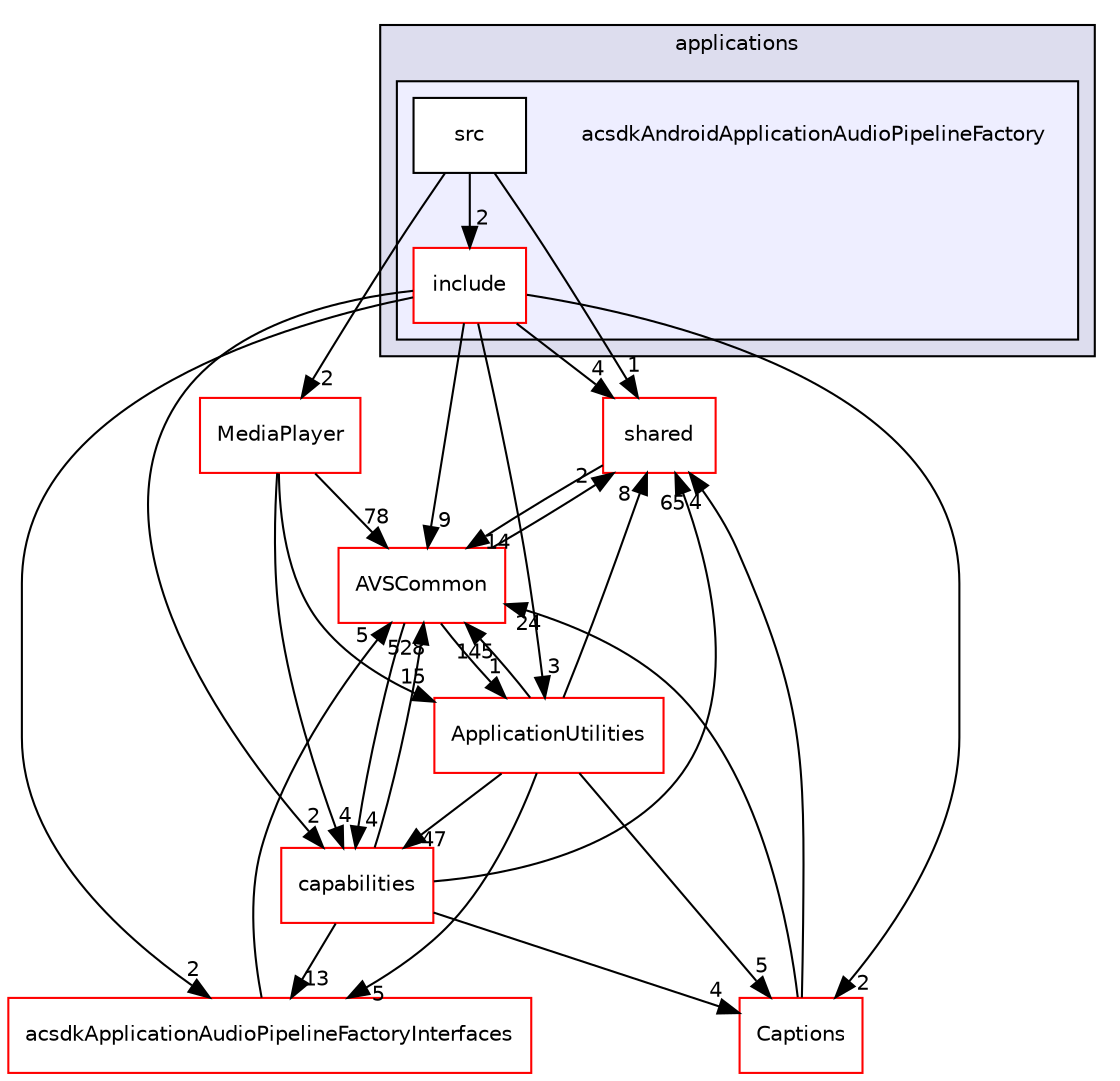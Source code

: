 digraph "/workplace/avs-device-sdk/applications/acsdkAndroidApplicationAudioPipelineFactory" {
  compound=true
  node [ fontsize="10", fontname="Helvetica"];
  edge [ labelfontsize="10", labelfontname="Helvetica"];
  subgraph clusterdir_a6e4fee11f07c3b70486e88fe92cbbdc {
    graph [ bgcolor="#ddddee", pencolor="black", label="applications" fontname="Helvetica", fontsize="10", URL="dir_a6e4fee11f07c3b70486e88fe92cbbdc.html"]
  subgraph clusterdir_1cf53dd7f9966fe965530490bbad7057 {
    graph [ bgcolor="#eeeeff", pencolor="black", label="" URL="dir_1cf53dd7f9966fe965530490bbad7057.html"];
    dir_1cf53dd7f9966fe965530490bbad7057 [shape=plaintext label="acsdkAndroidApplicationAudioPipelineFactory"];
    dir_17f2aaa44c0ff33b634df8d6348022d5 [shape=box label="include" color="red" fillcolor="white" style="filled" URL="dir_17f2aaa44c0ff33b634df8d6348022d5.html"];
    dir_375f1c944b2b3aec10684fda8196bcca [shape=box label="src" color="black" fillcolor="white" style="filled" URL="dir_375f1c944b2b3aec10684fda8196bcca.html"];
  }
  }
  dir_9982052f7ce695d12571567315b2fafa [shape=box label="shared" fillcolor="white" style="filled" color="red" URL="dir_9982052f7ce695d12571567315b2fafa.html"];
  dir_748b5abbb33df61eda67007924a1a0cb [shape=box label="ApplicationUtilities" fillcolor="white" style="filled" color="red" URL="dir_748b5abbb33df61eda67007924a1a0cb.html"];
  dir_5f7911d5aff7f3db61b81ea8d608701d [shape=box label="acsdkApplicationAudioPipelineFactoryInterfaces" fillcolor="white" style="filled" color="red" URL="dir_5f7911d5aff7f3db61b81ea8d608701d.html"];
  dir_de0e77330fd0ab33359e90b501923c8e [shape=box label="Captions" fillcolor="white" style="filled" color="red" URL="dir_de0e77330fd0ab33359e90b501923c8e.html"];
  dir_9d34932954f3d83257e5e12e3f421a72 [shape=box label="MediaPlayer" fillcolor="white" style="filled" color="red" URL="dir_9d34932954f3d83257e5e12e3f421a72.html"];
  dir_13e65effb2bde530b17b3d5eefcd0266 [shape=box label="AVSCommon" fillcolor="white" style="filled" color="red" URL="dir_13e65effb2bde530b17b3d5eefcd0266.html"];
  dir_55f1e16e469d547c636a522dac21b8a1 [shape=box label="capabilities" fillcolor="white" style="filled" color="red" URL="dir_55f1e16e469d547c636a522dac21b8a1.html"];
  dir_9982052f7ce695d12571567315b2fafa->dir_13e65effb2bde530b17b3d5eefcd0266 [headlabel="14", labeldistance=1.5 headhref="dir_000598_000017.html"];
  dir_748b5abbb33df61eda67007924a1a0cb->dir_9982052f7ce695d12571567315b2fafa [headlabel="8", labeldistance=1.5 headhref="dir_000113_000598.html"];
  dir_748b5abbb33df61eda67007924a1a0cb->dir_5f7911d5aff7f3db61b81ea8d608701d [headlabel="5", labeldistance=1.5 headhref="dir_000113_000041.html"];
  dir_748b5abbb33df61eda67007924a1a0cb->dir_de0e77330fd0ab33359e90b501923c8e [headlabel="5", labeldistance=1.5 headhref="dir_000113_000435.html"];
  dir_748b5abbb33df61eda67007924a1a0cb->dir_13e65effb2bde530b17b3d5eefcd0266 [headlabel="145", labeldistance=1.5 headhref="dir_000113_000017.html"];
  dir_748b5abbb33df61eda67007924a1a0cb->dir_55f1e16e469d547c636a522dac21b8a1 [headlabel="47", labeldistance=1.5 headhref="dir_000113_000149.html"];
  dir_17f2aaa44c0ff33b634df8d6348022d5->dir_9982052f7ce695d12571567315b2fafa [headlabel="4", labeldistance=1.5 headhref="dir_000030_000598.html"];
  dir_17f2aaa44c0ff33b634df8d6348022d5->dir_748b5abbb33df61eda67007924a1a0cb [headlabel="3", labeldistance=1.5 headhref="dir_000030_000113.html"];
  dir_17f2aaa44c0ff33b634df8d6348022d5->dir_5f7911d5aff7f3db61b81ea8d608701d [headlabel="2", labeldistance=1.5 headhref="dir_000030_000041.html"];
  dir_17f2aaa44c0ff33b634df8d6348022d5->dir_de0e77330fd0ab33359e90b501923c8e [headlabel="2", labeldistance=1.5 headhref="dir_000030_000435.html"];
  dir_17f2aaa44c0ff33b634df8d6348022d5->dir_13e65effb2bde530b17b3d5eefcd0266 [headlabel="9", labeldistance=1.5 headhref="dir_000030_000017.html"];
  dir_17f2aaa44c0ff33b634df8d6348022d5->dir_55f1e16e469d547c636a522dac21b8a1 [headlabel="2", labeldistance=1.5 headhref="dir_000030_000149.html"];
  dir_5f7911d5aff7f3db61b81ea8d608701d->dir_13e65effb2bde530b17b3d5eefcd0266 [headlabel="5", labeldistance=1.5 headhref="dir_000041_000017.html"];
  dir_de0e77330fd0ab33359e90b501923c8e->dir_9982052f7ce695d12571567315b2fafa [headlabel="4", labeldistance=1.5 headhref="dir_000435_000598.html"];
  dir_de0e77330fd0ab33359e90b501923c8e->dir_13e65effb2bde530b17b3d5eefcd0266 [headlabel="24", labeldistance=1.5 headhref="dir_000435_000017.html"];
  dir_9d34932954f3d83257e5e12e3f421a72->dir_748b5abbb33df61eda67007924a1a0cb [headlabel="15", labeldistance=1.5 headhref="dir_000548_000113.html"];
  dir_9d34932954f3d83257e5e12e3f421a72->dir_13e65effb2bde530b17b3d5eefcd0266 [headlabel="78", labeldistance=1.5 headhref="dir_000548_000017.html"];
  dir_9d34932954f3d83257e5e12e3f421a72->dir_55f1e16e469d547c636a522dac21b8a1 [headlabel="4", labeldistance=1.5 headhref="dir_000548_000149.html"];
  dir_13e65effb2bde530b17b3d5eefcd0266->dir_9982052f7ce695d12571567315b2fafa [headlabel="2", labeldistance=1.5 headhref="dir_000017_000598.html"];
  dir_13e65effb2bde530b17b3d5eefcd0266->dir_748b5abbb33df61eda67007924a1a0cb [headlabel="1", labeldistance=1.5 headhref="dir_000017_000113.html"];
  dir_13e65effb2bde530b17b3d5eefcd0266->dir_55f1e16e469d547c636a522dac21b8a1 [headlabel="4", labeldistance=1.5 headhref="dir_000017_000149.html"];
  dir_55f1e16e469d547c636a522dac21b8a1->dir_9982052f7ce695d12571567315b2fafa [headlabel="65", labeldistance=1.5 headhref="dir_000149_000598.html"];
  dir_55f1e16e469d547c636a522dac21b8a1->dir_5f7911d5aff7f3db61b81ea8d608701d [headlabel="13", labeldistance=1.5 headhref="dir_000149_000041.html"];
  dir_55f1e16e469d547c636a522dac21b8a1->dir_de0e77330fd0ab33359e90b501923c8e [headlabel="4", labeldistance=1.5 headhref="dir_000149_000435.html"];
  dir_55f1e16e469d547c636a522dac21b8a1->dir_13e65effb2bde530b17b3d5eefcd0266 [headlabel="528", labeldistance=1.5 headhref="dir_000149_000017.html"];
  dir_375f1c944b2b3aec10684fda8196bcca->dir_9982052f7ce695d12571567315b2fafa [headlabel="1", labeldistance=1.5 headhref="dir_000038_000598.html"];
  dir_375f1c944b2b3aec10684fda8196bcca->dir_17f2aaa44c0ff33b634df8d6348022d5 [headlabel="2", labeldistance=1.5 headhref="dir_000038_000030.html"];
  dir_375f1c944b2b3aec10684fda8196bcca->dir_9d34932954f3d83257e5e12e3f421a72 [headlabel="2", labeldistance=1.5 headhref="dir_000038_000548.html"];
}
